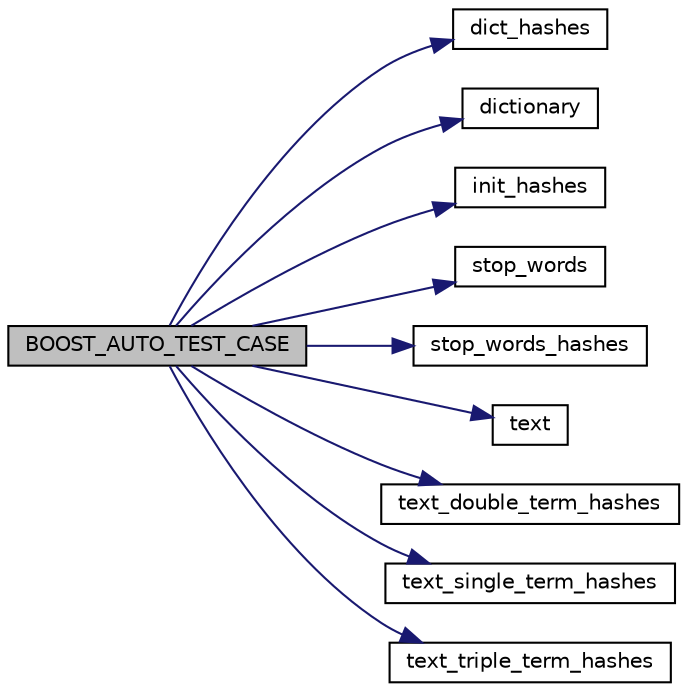 digraph "BOOST_AUTO_TEST_CASE"
{
 // INTERACTIVE_SVG=YES
  edge [fontname="Helvetica",fontsize="10",labelfontname="Helvetica",labelfontsize="10"];
  node [fontname="Helvetica",fontsize="10",shape=record];
  rankdir="LR";
  Node13 [label="BOOST_AUTO_TEST_CASE",height=0.2,width=0.4,color="black", fillcolor="grey75", style="filled", fontcolor="black"];
  Node13 -> Node14 [color="midnightblue",fontsize="10",style="solid",fontname="Helvetica"];
  Node14 [label="dict_hashes",height=0.2,width=0.4,color="black", fillcolor="white", style="filled",URL="$unit__tests_8cpp.html#ad49f583adbdd08fcbac8759dc1f4612b"];
  Node13 -> Node15 [color="midnightblue",fontsize="10",style="solid",fontname="Helvetica"];
  Node15 [label="dictionary",height=0.2,width=0.4,color="black", fillcolor="white", style="filled",URL="$unit__tests_8cpp.html#a8e62ff9efe3f1871f8d8092954e59d9b"];
  Node13 -> Node16 [color="midnightblue",fontsize="10",style="solid",fontname="Helvetica"];
  Node16 [label="init_hashes",height=0.2,width=0.4,color="black", fillcolor="white", style="filled",URL="$functions_8cpp.html#ab21eafddc4219e1b277841a2bd2b77c4",tooltip="calculating hashes of words stored in words "];
  Node13 -> Node17 [color="midnightblue",fontsize="10",style="solid",fontname="Helvetica"];
  Node17 [label="stop_words",height=0.2,width=0.4,color="black", fillcolor="white", style="filled",URL="$unit__tests_8cpp.html#aa750abf52c5bf627c7463e74e2abea7a"];
  Node13 -> Node18 [color="midnightblue",fontsize="10",style="solid",fontname="Helvetica"];
  Node18 [label="stop_words_hashes",height=0.2,width=0.4,color="black", fillcolor="white", style="filled",URL="$unit__tests_8cpp.html#ac7f4e93c08d879f3b08ab091dc8bfa85"];
  Node13 -> Node19 [color="midnightblue",fontsize="10",style="solid",fontname="Helvetica"];
  Node19 [label="text",height=0.2,width=0.4,color="black", fillcolor="white", style="filled",URL="$unit__tests_8cpp.html#a56954412c2a8c6970fb4a718981d17b1"];
  Node13 -> Node20 [color="midnightblue",fontsize="10",style="solid",fontname="Helvetica"];
  Node20 [label="text_double_term_hashes",height=0.2,width=0.4,color="black", fillcolor="white", style="filled",URL="$unit__tests_8cpp.html#adc8040ff5013b6062f2f6889fa639f86"];
  Node13 -> Node21 [color="midnightblue",fontsize="10",style="solid",fontname="Helvetica"];
  Node21 [label="text_single_term_hashes",height=0.2,width=0.4,color="black", fillcolor="white", style="filled",URL="$unit__tests_8cpp.html#adead36abe8d9007ecb96738b781d2b11"];
  Node13 -> Node22 [color="midnightblue",fontsize="10",style="solid",fontname="Helvetica"];
  Node22 [label="text_triple_term_hashes",height=0.2,width=0.4,color="black", fillcolor="white", style="filled",URL="$unit__tests_8cpp.html#a0528581581836f462ed3f5733654b32b"];
}
